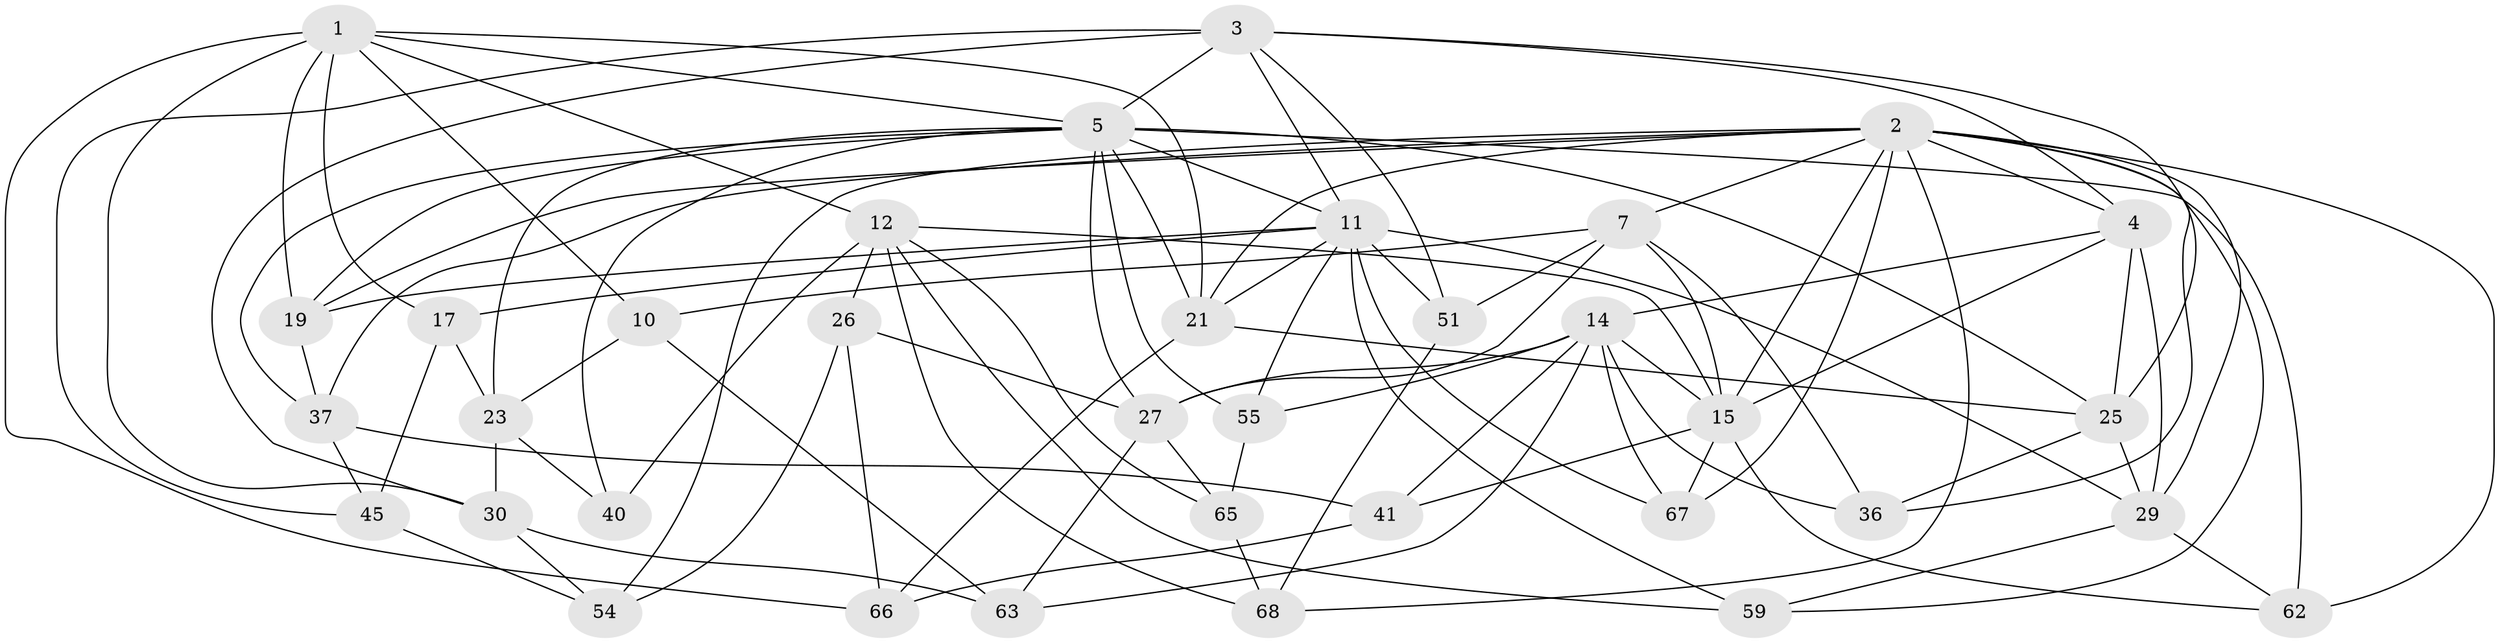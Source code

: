 // original degree distribution, {4: 1.0}
// Generated by graph-tools (version 1.1) at 2025/16/03/09/25 04:16:20]
// undirected, 35 vertices, 98 edges
graph export_dot {
graph [start="1"]
  node [color=gray90,style=filled];
  1 [super="+9+8"];
  2 [super="+38+6"];
  3 [super="+42+32"];
  4 [super="+20"];
  5 [super="+70+39"];
  7 [super="+56"];
  10;
  11 [super="+61+48+52"];
  12 [super="+31+53"];
  14 [super="+22+69"];
  15 [super="+47+28"];
  17;
  19 [super="+24"];
  21 [super="+49"];
  23 [super="+46"];
  25 [super="+33"];
  26;
  27 [super="+35"];
  29 [super="+34"];
  30 [super="+44"];
  36;
  37 [super="+64"];
  40;
  41;
  45;
  51;
  54;
  55;
  59;
  62;
  63;
  65;
  66;
  67;
  68;
  1 -- 10;
  1 -- 66;
  1 -- 30;
  1 -- 17;
  1 -- 5;
  1 -- 21;
  1 -- 12;
  1 -- 19;
  2 -- 68;
  2 -- 19 [weight=2];
  2 -- 36;
  2 -- 21;
  2 -- 37;
  2 -- 67;
  2 -- 4;
  2 -- 7;
  2 -- 15;
  2 -- 54;
  2 -- 59;
  2 -- 29;
  2 -- 62;
  3 -- 11;
  3 -- 51;
  3 -- 25;
  3 -- 5 [weight=2];
  3 -- 4;
  3 -- 45;
  3 -- 30;
  4 -- 15;
  4 -- 29;
  4 -- 14;
  4 -- 25;
  5 -- 40;
  5 -- 55;
  5 -- 21;
  5 -- 25;
  5 -- 19;
  5 -- 37 [weight=2];
  5 -- 23;
  5 -- 27;
  5 -- 11;
  5 -- 62;
  7 -- 51;
  7 -- 36;
  7 -- 10;
  7 -- 27;
  7 -- 15;
  10 -- 63;
  10 -- 23;
  11 -- 59;
  11 -- 67;
  11 -- 55;
  11 -- 29;
  11 -- 17;
  11 -- 21;
  11 -- 51;
  11 -- 19;
  12 -- 26;
  12 -- 59;
  12 -- 65;
  12 -- 40 [weight=2];
  12 -- 68;
  12 -- 15;
  14 -- 36;
  14 -- 27;
  14 -- 41;
  14 -- 67;
  14 -- 55;
  14 -- 15;
  14 -- 63;
  15 -- 41;
  15 -- 67;
  15 -- 62;
  17 -- 45;
  17 -- 23;
  19 -- 37;
  21 -- 25;
  21 -- 66;
  23 -- 40;
  23 -- 30 [weight=2];
  25 -- 36;
  25 -- 29;
  26 -- 27;
  26 -- 54;
  26 -- 66;
  27 -- 65;
  27 -- 63;
  29 -- 62;
  29 -- 59;
  30 -- 54;
  30 -- 63;
  37 -- 41;
  37 -- 45;
  41 -- 66;
  45 -- 54;
  51 -- 68;
  55 -- 65;
  65 -- 68;
}
